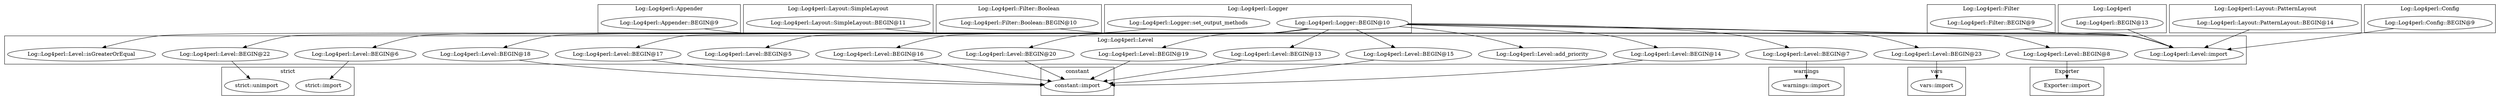 digraph {
graph [overlap=false]
subgraph cluster_Log_Log4perl_Appender {
	label="Log::Log4perl::Appender";
	"Log::Log4perl::Appender::BEGIN@9";
}
subgraph cluster_Log_Log4perl_Layout_SimpleLayout {
	label="Log::Log4perl::Layout::SimpleLayout";
	"Log::Log4perl::Layout::SimpleLayout::BEGIN@11";
}
subgraph cluster_Exporter {
	label="Exporter";
	"Exporter::import";
}
subgraph cluster_Log_Log4perl_Filter_Boolean {
	label="Log::Log4perl::Filter::Boolean";
	"Log::Log4perl::Filter::Boolean::BEGIN@10";
}
subgraph cluster_warnings {
	label="warnings";
	"warnings::import";
}
subgraph cluster_vars {
	label="vars";
	"vars::import";
}
subgraph cluster_Log_Log4perl_Logger {
	label="Log::Log4perl::Logger";
	"Log::Log4perl::Logger::BEGIN@10";
	"Log::Log4perl::Logger::set_output_methods";
}
subgraph cluster_Log_Log4perl_Filter {
	label="Log::Log4perl::Filter";
	"Log::Log4perl::Filter::BEGIN@9";
}
subgraph cluster_Log_Log4perl {
	label="Log::Log4perl";
	"Log::Log4perl::BEGIN@13";
}
subgraph cluster_Log_Log4perl_Layout_PatternLayout {
	label="Log::Log4perl::Layout::PatternLayout";
	"Log::Log4perl::Layout::PatternLayout::BEGIN@14";
}
subgraph cluster_strict {
	label="strict";
	"strict::import";
	"strict::unimport";
}
subgraph cluster_constant {
	label="constant";
	"constant::import";
}
subgraph cluster_Log_Log4perl_Level {
	label="Log::Log4perl::Level";
	"Log::Log4perl::Level::BEGIN@22";
	"Log::Log4perl::Level::BEGIN@14";
	"Log::Log4perl::Level::BEGIN@15";
	"Log::Log4perl::Level::BEGIN@6";
	"Log::Log4perl::Level::BEGIN@13";
	"Log::Log4perl::Level::import";
	"Log::Log4perl::Level::BEGIN@7";
	"Log::Log4perl::Level::BEGIN@23";
	"Log::Log4perl::Level::BEGIN@16";
	"Log::Log4perl::Level::BEGIN@17";
	"Log::Log4perl::Level::BEGIN@18";
	"Log::Log4perl::Level::BEGIN@8";
	"Log::Log4perl::Level::BEGIN@20";
	"Log::Log4perl::Level::BEGIN@19";
	"Log::Log4perl::Level::add_priority";
	"Log::Log4perl::Level::BEGIN@5";
	"Log::Log4perl::Level::isGreaterOrEqual";
}
subgraph cluster_Log_Log4perl_Config {
	label="Log::Log4perl::Config";
	"Log::Log4perl::Config::BEGIN@9";
}
"Log::Log4perl::Level::BEGIN@8" -> "Exporter::import";
"Log::Log4perl::Logger::BEGIN@10" -> "Log::Log4perl::Level::BEGIN@23";
"Log::Log4perl::Logger::BEGIN@10" -> "Log::Log4perl::Level::BEGIN@17";
"Log::Log4perl::Logger::BEGIN@10" -> "Log::Log4perl::Level::BEGIN@7";
"Log::Log4perl::Logger::BEGIN@10" -> "Log::Log4perl::Level::BEGIN@16";
"Log::Log4perl::Logger::BEGIN@10" -> "Log::Log4perl::Level::BEGIN@18";
"Log::Log4perl::Logger::BEGIN@10" -> "Log::Log4perl::Level::BEGIN@19";
"Log::Log4perl::Logger::BEGIN@10" -> "Log::Log4perl::Level::BEGIN@5";
"Log::Log4perl::Logger::set_output_methods" -> "Log::Log4perl::Level::isGreaterOrEqual";
"Log::Log4perl::Config::BEGIN@9" -> "Log::Log4perl::Level::import";
"Log::Log4perl::Layout::PatternLayout::BEGIN@14" -> "Log::Log4perl::Level::import";
"Log::Log4perl::Layout::SimpleLayout::BEGIN@11" -> "Log::Log4perl::Level::import";
"Log::Log4perl::BEGIN@13" -> "Log::Log4perl::Level::import";
"Log::Log4perl::Logger::BEGIN@10" -> "Log::Log4perl::Level::import";
"Log::Log4perl::Filter::BEGIN@9" -> "Log::Log4perl::Level::import";
"Log::Log4perl::Filter::Boolean::BEGIN@10" -> "Log::Log4perl::Level::import";
"Log::Log4perl::Appender::BEGIN@9" -> "Log::Log4perl::Level::import";
"Log::Log4perl::Level::BEGIN@14" -> "constant::import";
"Log::Log4perl::Level::BEGIN@13" -> "constant::import";
"Log::Log4perl::Level::BEGIN@20" -> "constant::import";
"Log::Log4perl::Level::BEGIN@17" -> "constant::import";
"Log::Log4perl::Level::BEGIN@16" -> "constant::import";
"Log::Log4perl::Level::BEGIN@18" -> "constant::import";
"Log::Log4perl::Level::BEGIN@19" -> "constant::import";
"Log::Log4perl::Level::BEGIN@15" -> "constant::import";
"Log::Log4perl::Level::BEGIN@22" -> "strict::unimport";
"Log::Log4perl::Logger::BEGIN@10" -> "Log::Log4perl::Level::BEGIN@13";
"Log::Log4perl::Level::BEGIN@7" -> "warnings::import";
"Log::Log4perl::Level::BEGIN@23" -> "vars::import";
"Log::Log4perl::Logger::BEGIN@10" -> "Log::Log4perl::Level::BEGIN@8";
"Log::Log4perl::Logger::BEGIN@10" -> "Log::Log4perl::Level::BEGIN@15";
"Log::Log4perl::Level::BEGIN@6" -> "strict::import";
"Log::Log4perl::Logger::BEGIN@10" -> "Log::Log4perl::Level::BEGIN@14";
"Log::Log4perl::Logger::BEGIN@10" -> "Log::Log4perl::Level::BEGIN@20";
"Log::Log4perl::Logger::BEGIN@10" -> "Log::Log4perl::Level::BEGIN@22";
"Log::Log4perl::Logger::BEGIN@10" -> "Log::Log4perl::Level::add_priority";
"Log::Log4perl::Logger::BEGIN@10" -> "Log::Log4perl::Level::BEGIN@6";
}
